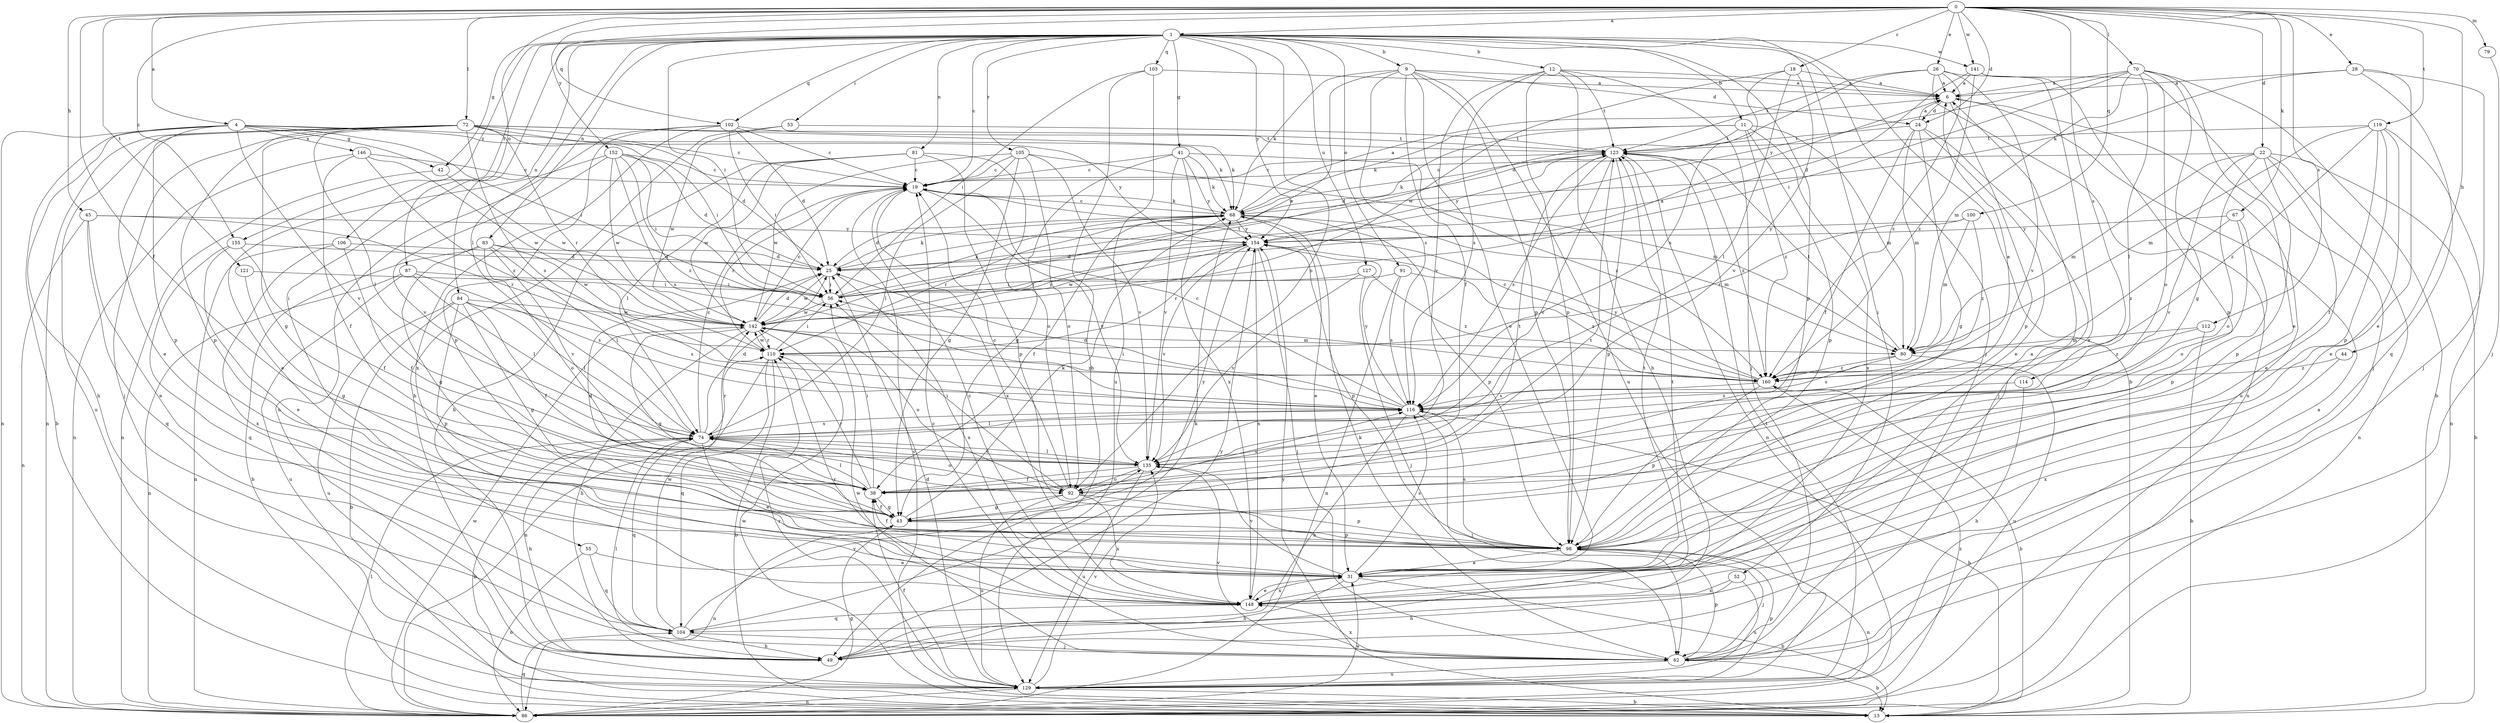 strict digraph  {
0;
1;
4;
6;
9;
11;
12;
13;
18;
19;
22;
24;
25;
26;
28;
31;
38;
41;
42;
43;
44;
45;
49;
52;
53;
55;
56;
62;
67;
68;
70;
72;
74;
79;
80;
81;
83;
84;
86;
87;
91;
92;
98;
100;
102;
103;
104;
105;
106;
110;
112;
114;
116;
119;
121;
123;
127;
129;
135;
141;
142;
146;
148;
152;
154;
155;
160;
0 -> 1  [label=a];
0 -> 4  [label=a];
0 -> 18  [label=c];
0 -> 22  [label=d];
0 -> 24  [label=d];
0 -> 26  [label=e];
0 -> 28  [label=e];
0 -> 38  [label=f];
0 -> 44  [label=h];
0 -> 45  [label=h];
0 -> 67  [label=k];
0 -> 70  [label=l];
0 -> 72  [label=l];
0 -> 79  [label=m];
0 -> 87  [label=o];
0 -> 100  [label=q];
0 -> 102  [label=q];
0 -> 112  [label=s];
0 -> 114  [label=s];
0 -> 119  [label=t];
0 -> 121  [label=t];
0 -> 141  [label=w];
0 -> 152  [label=y];
0 -> 155  [label=z];
1 -> 9  [label=b];
1 -> 11  [label=b];
1 -> 12  [label=b];
1 -> 13  [label=b];
1 -> 19  [label=c];
1 -> 41  [label=g];
1 -> 42  [label=g];
1 -> 52  [label=i];
1 -> 53  [label=i];
1 -> 55  [label=i];
1 -> 56  [label=i];
1 -> 62  [label=j];
1 -> 74  [label=l];
1 -> 81  [label=n];
1 -> 83  [label=n];
1 -> 84  [label=n];
1 -> 91  [label=o];
1 -> 92  [label=o];
1 -> 98  [label=p];
1 -> 102  [label=q];
1 -> 103  [label=q];
1 -> 105  [label=r];
1 -> 106  [label=r];
1 -> 127  [label=u];
1 -> 141  [label=w];
1 -> 154  [label=y];
1 -> 155  [label=z];
4 -> 13  [label=b];
4 -> 42  [label=g];
4 -> 49  [label=h];
4 -> 56  [label=i];
4 -> 68  [label=k];
4 -> 86  [label=n];
4 -> 98  [label=p];
4 -> 135  [label=v];
4 -> 146  [label=x];
4 -> 154  [label=y];
6 -> 24  [label=d];
6 -> 98  [label=p];
6 -> 129  [label=u];
9 -> 6  [label=a];
9 -> 24  [label=d];
9 -> 31  [label=e];
9 -> 38  [label=f];
9 -> 68  [label=k];
9 -> 98  [label=p];
9 -> 116  [label=s];
9 -> 129  [label=u];
9 -> 142  [label=w];
11 -> 25  [label=d];
11 -> 68  [label=k];
11 -> 80  [label=m];
11 -> 98  [label=p];
11 -> 123  [label=t];
11 -> 148  [label=x];
11 -> 160  [label=z];
12 -> 6  [label=a];
12 -> 49  [label=h];
12 -> 62  [label=j];
12 -> 98  [label=p];
12 -> 116  [label=s];
12 -> 123  [label=t];
12 -> 135  [label=v];
13 -> 19  [label=c];
13 -> 142  [label=w];
13 -> 154  [label=y];
18 -> 6  [label=a];
18 -> 74  [label=l];
18 -> 116  [label=s];
18 -> 135  [label=v];
18 -> 142  [label=w];
19 -> 68  [label=k];
19 -> 110  [label=r];
19 -> 135  [label=v];
19 -> 148  [label=x];
22 -> 13  [label=b];
22 -> 19  [label=c];
22 -> 31  [label=e];
22 -> 80  [label=m];
22 -> 86  [label=n];
22 -> 92  [label=o];
22 -> 98  [label=p];
22 -> 135  [label=v];
24 -> 6  [label=a];
24 -> 31  [label=e];
24 -> 38  [label=f];
24 -> 43  [label=g];
24 -> 62  [label=j];
24 -> 80  [label=m];
24 -> 123  [label=t];
25 -> 56  [label=i];
25 -> 68  [label=k];
25 -> 142  [label=w];
25 -> 148  [label=x];
26 -> 6  [label=a];
26 -> 25  [label=d];
26 -> 86  [label=n];
26 -> 123  [label=t];
26 -> 135  [label=v];
26 -> 148  [label=x];
26 -> 160  [label=z];
28 -> 6  [label=a];
28 -> 31  [label=e];
28 -> 62  [label=j];
28 -> 68  [label=k];
28 -> 104  [label=q];
31 -> 13  [label=b];
31 -> 49  [label=h];
31 -> 116  [label=s];
31 -> 123  [label=t];
31 -> 135  [label=v];
31 -> 148  [label=x];
38 -> 43  [label=g];
38 -> 56  [label=i];
38 -> 74  [label=l];
38 -> 110  [label=r];
38 -> 123  [label=t];
41 -> 19  [label=c];
41 -> 43  [label=g];
41 -> 68  [label=k];
41 -> 135  [label=v];
41 -> 148  [label=x];
41 -> 154  [label=y];
41 -> 160  [label=z];
42 -> 86  [label=n];
42 -> 142  [label=w];
43 -> 25  [label=d];
43 -> 38  [label=f];
43 -> 68  [label=k];
43 -> 86  [label=n];
43 -> 98  [label=p];
43 -> 123  [label=t];
43 -> 154  [label=y];
44 -> 148  [label=x];
44 -> 160  [label=z];
45 -> 31  [label=e];
45 -> 86  [label=n];
45 -> 104  [label=q];
45 -> 110  [label=r];
45 -> 154  [label=y];
49 -> 74  [label=l];
49 -> 154  [label=y];
52 -> 49  [label=h];
52 -> 129  [label=u];
52 -> 148  [label=x];
53 -> 49  [label=h];
53 -> 123  [label=t];
53 -> 142  [label=w];
55 -> 31  [label=e];
55 -> 86  [label=n];
55 -> 104  [label=q];
56 -> 6  [label=a];
56 -> 68  [label=k];
56 -> 123  [label=t];
56 -> 142  [label=w];
62 -> 13  [label=b];
62 -> 19  [label=c];
62 -> 68  [label=k];
62 -> 98  [label=p];
62 -> 129  [label=u];
62 -> 135  [label=v];
62 -> 142  [label=w];
62 -> 148  [label=x];
67 -> 92  [label=o];
67 -> 98  [label=p];
67 -> 154  [label=y];
67 -> 160  [label=z];
68 -> 6  [label=a];
68 -> 19  [label=c];
68 -> 25  [label=d];
68 -> 31  [label=e];
68 -> 38  [label=f];
68 -> 80  [label=m];
68 -> 98  [label=p];
68 -> 110  [label=r];
68 -> 154  [label=y];
70 -> 6  [label=a];
70 -> 13  [label=b];
70 -> 31  [label=e];
70 -> 43  [label=g];
70 -> 56  [label=i];
70 -> 74  [label=l];
70 -> 80  [label=m];
70 -> 92  [label=o];
70 -> 154  [label=y];
72 -> 19  [label=c];
72 -> 25  [label=d];
72 -> 31  [label=e];
72 -> 43  [label=g];
72 -> 56  [label=i];
72 -> 62  [label=j];
72 -> 68  [label=k];
72 -> 74  [label=l];
72 -> 86  [label=n];
72 -> 98  [label=p];
72 -> 110  [label=r];
72 -> 116  [label=s];
72 -> 123  [label=t];
72 -> 129  [label=u];
74 -> 13  [label=b];
74 -> 19  [label=c];
74 -> 25  [label=d];
74 -> 31  [label=e];
74 -> 49  [label=h];
74 -> 92  [label=o];
74 -> 104  [label=q];
74 -> 110  [label=r];
74 -> 116  [label=s];
74 -> 135  [label=v];
79 -> 62  [label=j];
80 -> 116  [label=s];
80 -> 123  [label=t];
80 -> 129  [label=u];
80 -> 160  [label=z];
81 -> 19  [label=c];
81 -> 49  [label=h];
81 -> 74  [label=l];
81 -> 92  [label=o];
81 -> 98  [label=p];
81 -> 142  [label=w];
83 -> 13  [label=b];
83 -> 25  [label=d];
83 -> 43  [label=g];
83 -> 74  [label=l];
83 -> 92  [label=o];
83 -> 135  [label=v];
83 -> 142  [label=w];
84 -> 13  [label=b];
84 -> 38  [label=f];
84 -> 43  [label=g];
84 -> 74  [label=l];
84 -> 98  [label=p];
84 -> 116  [label=s];
84 -> 129  [label=u];
84 -> 142  [label=w];
86 -> 6  [label=a];
86 -> 31  [label=e];
86 -> 43  [label=g];
86 -> 74  [label=l];
86 -> 104  [label=q];
86 -> 142  [label=w];
86 -> 160  [label=z];
87 -> 56  [label=i];
87 -> 74  [label=l];
87 -> 86  [label=n];
87 -> 116  [label=s];
87 -> 129  [label=u];
91 -> 56  [label=i];
91 -> 86  [label=n];
91 -> 116  [label=s];
91 -> 160  [label=z];
92 -> 19  [label=c];
92 -> 43  [label=g];
92 -> 56  [label=i];
92 -> 98  [label=p];
92 -> 116  [label=s];
92 -> 129  [label=u];
92 -> 148  [label=x];
98 -> 31  [label=e];
98 -> 38  [label=f];
98 -> 62  [label=j];
98 -> 86  [label=n];
98 -> 116  [label=s];
100 -> 80  [label=m];
100 -> 110  [label=r];
100 -> 154  [label=y];
100 -> 160  [label=z];
102 -> 19  [label=c];
102 -> 25  [label=d];
102 -> 56  [label=i];
102 -> 98  [label=p];
102 -> 123  [label=t];
102 -> 129  [label=u];
102 -> 148  [label=x];
103 -> 6  [label=a];
103 -> 49  [label=h];
103 -> 56  [label=i];
103 -> 129  [label=u];
104 -> 49  [label=h];
104 -> 62  [label=j];
104 -> 68  [label=k];
104 -> 135  [label=v];
104 -> 142  [label=w];
105 -> 19  [label=c];
105 -> 43  [label=g];
105 -> 74  [label=l];
105 -> 80  [label=m];
105 -> 92  [label=o];
105 -> 135  [label=v];
105 -> 142  [label=w];
106 -> 25  [label=d];
106 -> 38  [label=f];
106 -> 86  [label=n];
106 -> 148  [label=x];
110 -> 13  [label=b];
110 -> 56  [label=i];
110 -> 86  [label=n];
110 -> 104  [label=q];
110 -> 142  [label=w];
110 -> 160  [label=z];
112 -> 13  [label=b];
112 -> 80  [label=m];
112 -> 160  [label=z];
114 -> 49  [label=h];
114 -> 116  [label=s];
116 -> 6  [label=a];
116 -> 13  [label=b];
116 -> 19  [label=c];
116 -> 25  [label=d];
116 -> 49  [label=h];
116 -> 56  [label=i];
116 -> 62  [label=j];
116 -> 74  [label=l];
116 -> 154  [label=y];
119 -> 31  [label=e];
119 -> 38  [label=f];
119 -> 80  [label=m];
119 -> 86  [label=n];
119 -> 98  [label=p];
119 -> 123  [label=t];
119 -> 160  [label=z];
121 -> 43  [label=g];
121 -> 56  [label=i];
123 -> 19  [label=c];
123 -> 68  [label=k];
123 -> 86  [label=n];
123 -> 98  [label=p];
123 -> 116  [label=s];
123 -> 135  [label=v];
123 -> 154  [label=y];
123 -> 160  [label=z];
127 -> 56  [label=i];
127 -> 62  [label=j];
127 -> 135  [label=v];
127 -> 160  [label=z];
129 -> 13  [label=b];
129 -> 25  [label=d];
129 -> 38  [label=f];
129 -> 86  [label=n];
129 -> 98  [label=p];
129 -> 110  [label=r];
129 -> 123  [label=t];
129 -> 135  [label=v];
135 -> 38  [label=f];
135 -> 74  [label=l];
135 -> 92  [label=o];
135 -> 129  [label=u];
141 -> 6  [label=a];
141 -> 25  [label=d];
141 -> 62  [label=j];
141 -> 98  [label=p];
141 -> 160  [label=z];
142 -> 19  [label=c];
142 -> 25  [label=d];
142 -> 43  [label=g];
142 -> 49  [label=h];
142 -> 80  [label=m];
142 -> 92  [label=o];
142 -> 110  [label=r];
142 -> 154  [label=y];
146 -> 19  [label=c];
146 -> 38  [label=f];
146 -> 86  [label=n];
146 -> 142  [label=w];
146 -> 160  [label=z];
148 -> 6  [label=a];
148 -> 19  [label=c];
148 -> 31  [label=e];
148 -> 104  [label=q];
148 -> 110  [label=r];
148 -> 123  [label=t];
152 -> 19  [label=c];
152 -> 25  [label=d];
152 -> 31  [label=e];
152 -> 56  [label=i];
152 -> 116  [label=s];
152 -> 135  [label=v];
152 -> 142  [label=w];
152 -> 160  [label=z];
154 -> 25  [label=d];
154 -> 62  [label=j];
154 -> 98  [label=p];
154 -> 110  [label=r];
154 -> 135  [label=v];
154 -> 142  [label=w];
154 -> 148  [label=x];
155 -> 25  [label=d];
155 -> 31  [label=e];
155 -> 38  [label=f];
155 -> 104  [label=q];
160 -> 13  [label=b];
160 -> 19  [label=c];
160 -> 98  [label=p];
160 -> 116  [label=s];
160 -> 154  [label=y];
}
